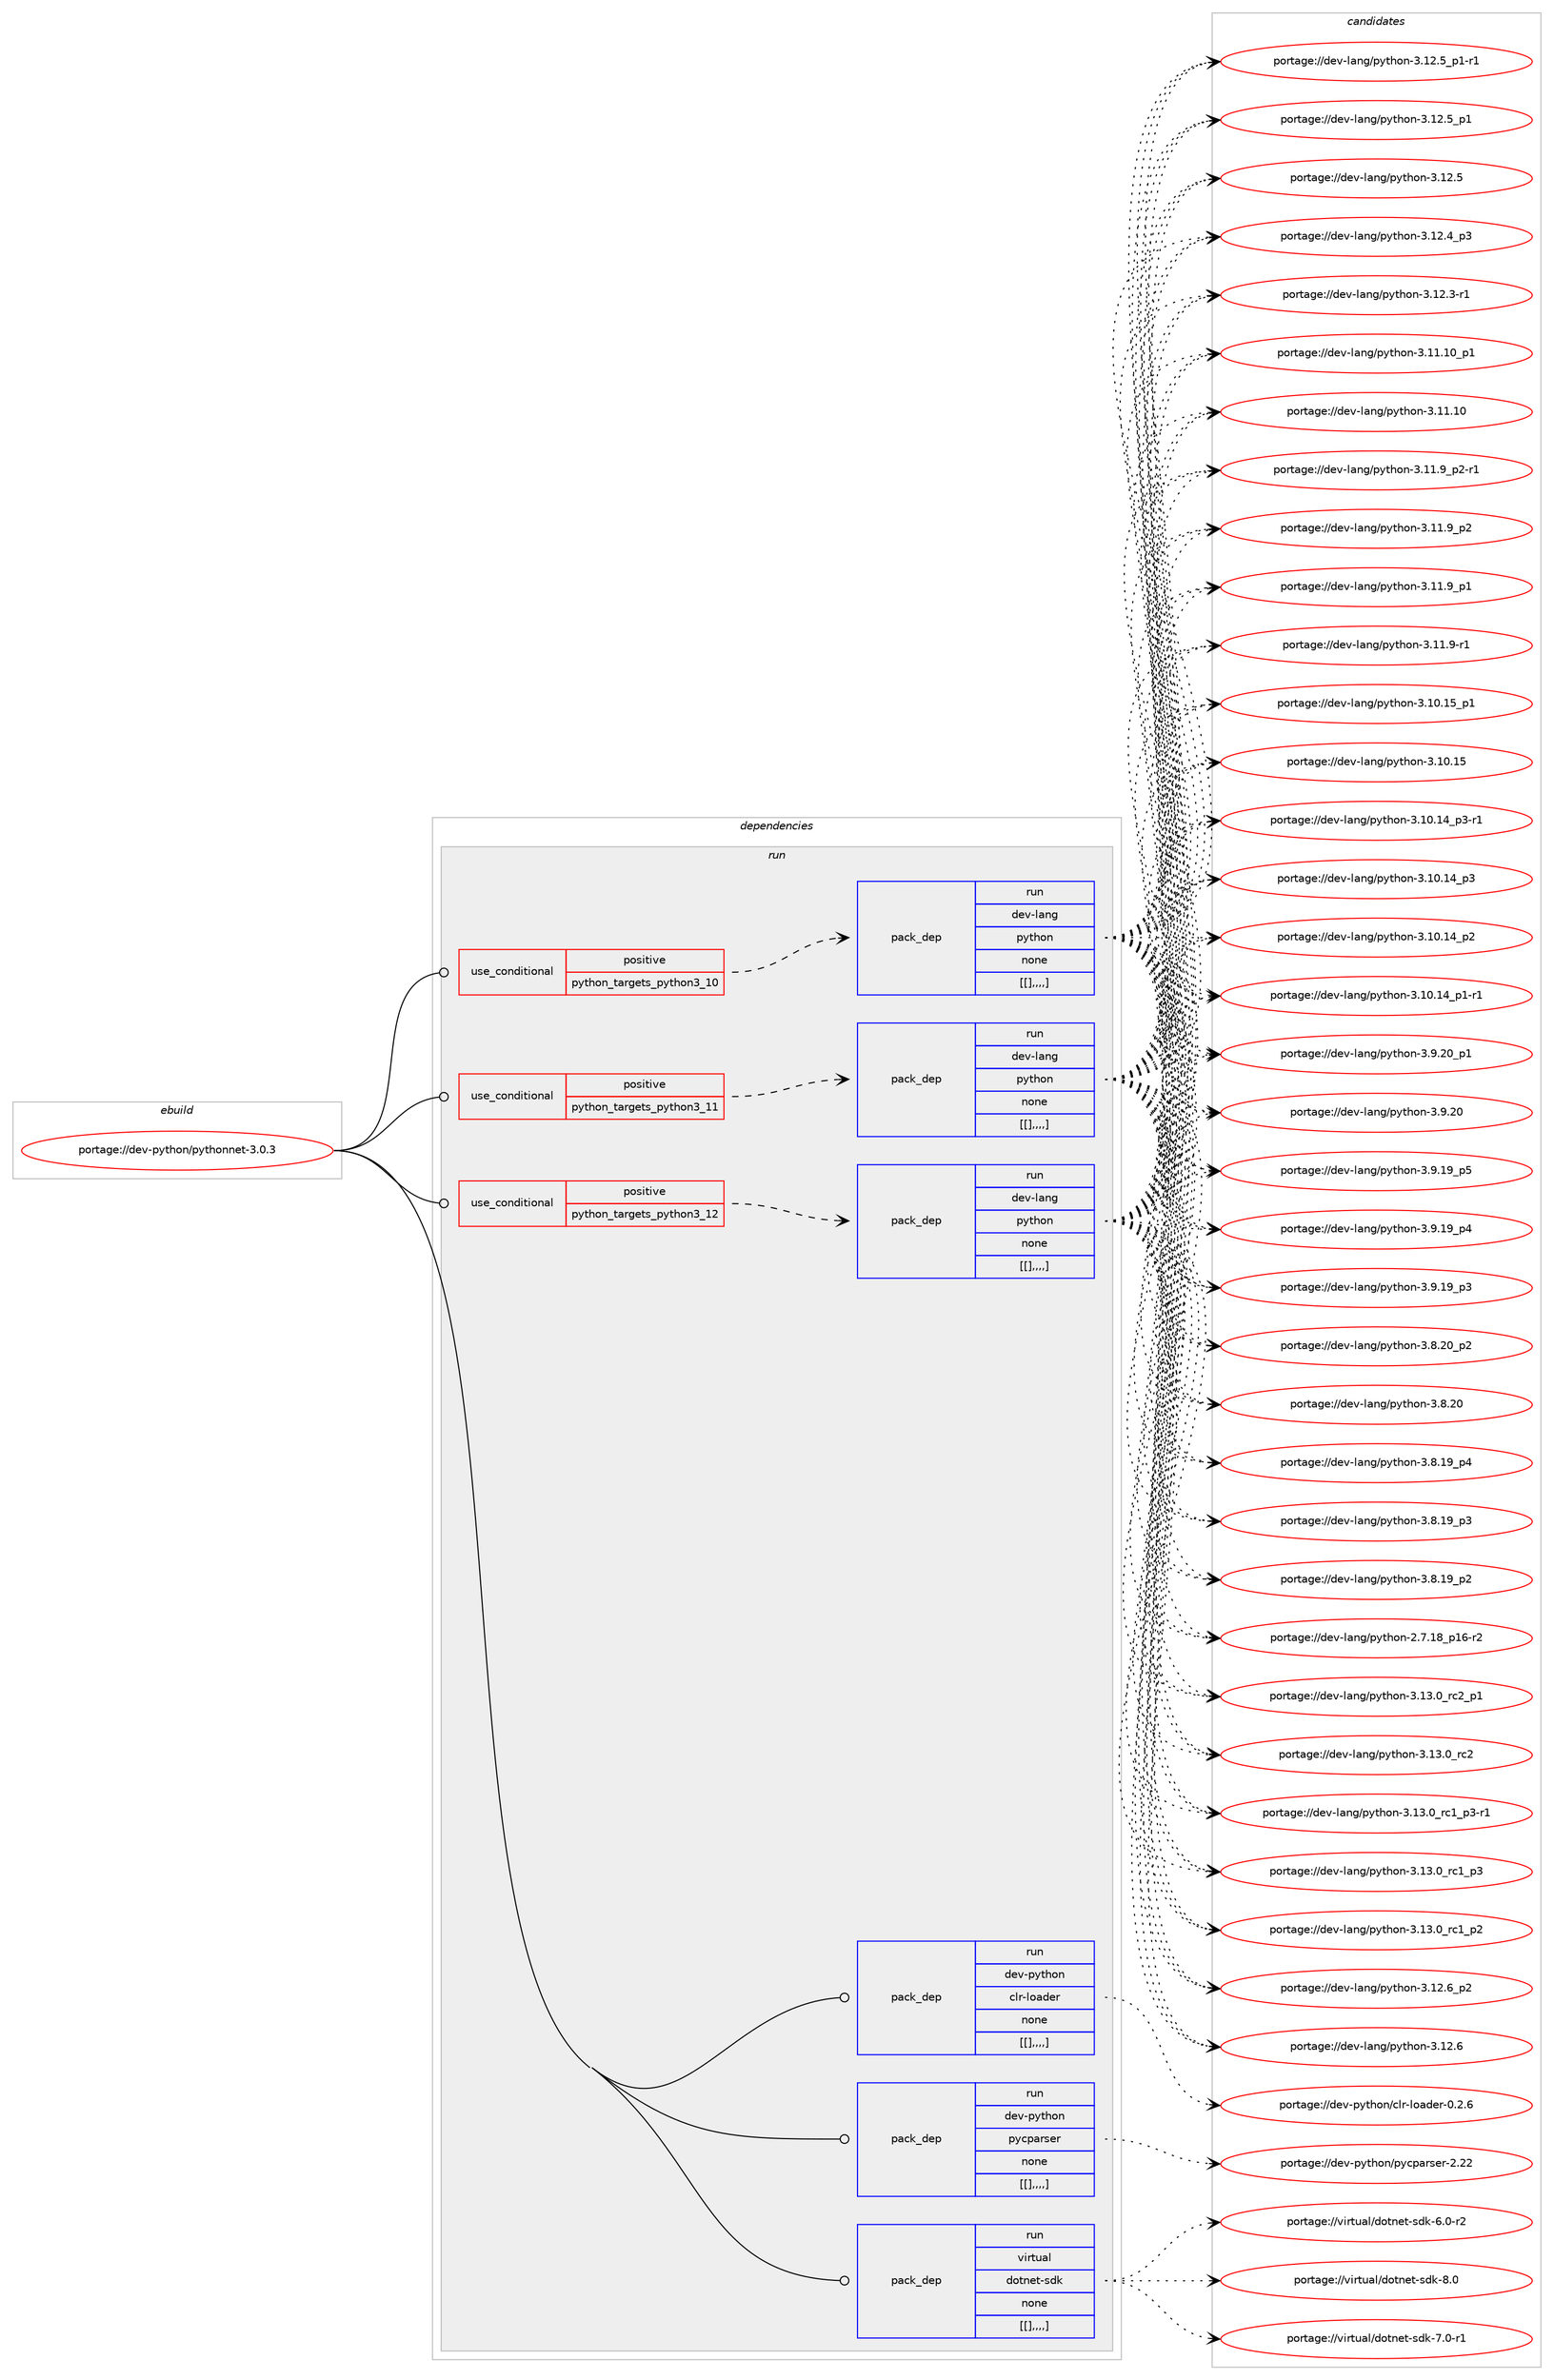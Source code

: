digraph prolog {

# *************
# Graph options
# *************

newrank=true;
concentrate=true;
compound=true;
graph [rankdir=LR,fontname=Helvetica,fontsize=10,ranksep=1.5];#, ranksep=2.5, nodesep=0.2];
edge  [arrowhead=vee];
node  [fontname=Helvetica,fontsize=10];

# **********
# The ebuild
# **********

subgraph cluster_leftcol {
color=gray;
label=<<i>ebuild</i>>;
id [label="portage://dev-python/pythonnet-3.0.3", color=red, width=4, href="../dev-python/pythonnet-3.0.3.svg"];
}

# ****************
# The dependencies
# ****************

subgraph cluster_midcol {
color=gray;
label=<<i>dependencies</i>>;
subgraph cluster_compile {
fillcolor="#eeeeee";
style=filled;
label=<<i>compile</i>>;
}
subgraph cluster_compileandrun {
fillcolor="#eeeeee";
style=filled;
label=<<i>compile and run</i>>;
}
subgraph cluster_run {
fillcolor="#eeeeee";
style=filled;
label=<<i>run</i>>;
subgraph cond40140 {
dependency163750 [label=<<TABLE BORDER="0" CELLBORDER="1" CELLSPACING="0" CELLPADDING="4"><TR><TD ROWSPAN="3" CELLPADDING="10">use_conditional</TD></TR><TR><TD>positive</TD></TR><TR><TD>python_targets_python3_10</TD></TR></TABLE>>, shape=none, color=red];
subgraph pack122355 {
dependency163751 [label=<<TABLE BORDER="0" CELLBORDER="1" CELLSPACING="0" CELLPADDING="4" WIDTH="220"><TR><TD ROWSPAN="6" CELLPADDING="30">pack_dep</TD></TR><TR><TD WIDTH="110">run</TD></TR><TR><TD>dev-lang</TD></TR><TR><TD>python</TD></TR><TR><TD>none</TD></TR><TR><TD>[[],,,,]</TD></TR></TABLE>>, shape=none, color=blue];
}
dependency163750:e -> dependency163751:w [weight=20,style="dashed",arrowhead="vee"];
}
id:e -> dependency163750:w [weight=20,style="solid",arrowhead="odot"];
subgraph cond40141 {
dependency163752 [label=<<TABLE BORDER="0" CELLBORDER="1" CELLSPACING="0" CELLPADDING="4"><TR><TD ROWSPAN="3" CELLPADDING="10">use_conditional</TD></TR><TR><TD>positive</TD></TR><TR><TD>python_targets_python3_11</TD></TR></TABLE>>, shape=none, color=red];
subgraph pack122356 {
dependency163753 [label=<<TABLE BORDER="0" CELLBORDER="1" CELLSPACING="0" CELLPADDING="4" WIDTH="220"><TR><TD ROWSPAN="6" CELLPADDING="30">pack_dep</TD></TR><TR><TD WIDTH="110">run</TD></TR><TR><TD>dev-lang</TD></TR><TR><TD>python</TD></TR><TR><TD>none</TD></TR><TR><TD>[[],,,,]</TD></TR></TABLE>>, shape=none, color=blue];
}
dependency163752:e -> dependency163753:w [weight=20,style="dashed",arrowhead="vee"];
}
id:e -> dependency163752:w [weight=20,style="solid",arrowhead="odot"];
subgraph cond40142 {
dependency163754 [label=<<TABLE BORDER="0" CELLBORDER="1" CELLSPACING="0" CELLPADDING="4"><TR><TD ROWSPAN="3" CELLPADDING="10">use_conditional</TD></TR><TR><TD>positive</TD></TR><TR><TD>python_targets_python3_12</TD></TR></TABLE>>, shape=none, color=red];
subgraph pack122357 {
dependency163755 [label=<<TABLE BORDER="0" CELLBORDER="1" CELLSPACING="0" CELLPADDING="4" WIDTH="220"><TR><TD ROWSPAN="6" CELLPADDING="30">pack_dep</TD></TR><TR><TD WIDTH="110">run</TD></TR><TR><TD>dev-lang</TD></TR><TR><TD>python</TD></TR><TR><TD>none</TD></TR><TR><TD>[[],,,,]</TD></TR></TABLE>>, shape=none, color=blue];
}
dependency163754:e -> dependency163755:w [weight=20,style="dashed",arrowhead="vee"];
}
id:e -> dependency163754:w [weight=20,style="solid",arrowhead="odot"];
subgraph pack122358 {
dependency163756 [label=<<TABLE BORDER="0" CELLBORDER="1" CELLSPACING="0" CELLPADDING="4" WIDTH="220"><TR><TD ROWSPAN="6" CELLPADDING="30">pack_dep</TD></TR><TR><TD WIDTH="110">run</TD></TR><TR><TD>dev-python</TD></TR><TR><TD>clr-loader</TD></TR><TR><TD>none</TD></TR><TR><TD>[[],,,,]</TD></TR></TABLE>>, shape=none, color=blue];
}
id:e -> dependency163756:w [weight=20,style="solid",arrowhead="odot"];
subgraph pack122359 {
dependency163757 [label=<<TABLE BORDER="0" CELLBORDER="1" CELLSPACING="0" CELLPADDING="4" WIDTH="220"><TR><TD ROWSPAN="6" CELLPADDING="30">pack_dep</TD></TR><TR><TD WIDTH="110">run</TD></TR><TR><TD>dev-python</TD></TR><TR><TD>pycparser</TD></TR><TR><TD>none</TD></TR><TR><TD>[[],,,,]</TD></TR></TABLE>>, shape=none, color=blue];
}
id:e -> dependency163757:w [weight=20,style="solid",arrowhead="odot"];
subgraph pack122360 {
dependency163758 [label=<<TABLE BORDER="0" CELLBORDER="1" CELLSPACING="0" CELLPADDING="4" WIDTH="220"><TR><TD ROWSPAN="6" CELLPADDING="30">pack_dep</TD></TR><TR><TD WIDTH="110">run</TD></TR><TR><TD>virtual</TD></TR><TR><TD>dotnet-sdk</TD></TR><TR><TD>none</TD></TR><TR><TD>[[],,,,]</TD></TR></TABLE>>, shape=none, color=blue];
}
id:e -> dependency163758:w [weight=20,style="solid",arrowhead="odot"];
}
}

# **************
# The candidates
# **************

subgraph cluster_choices {
rank=same;
color=gray;
label=<<i>candidates</i>>;

subgraph choice122355 {
color=black;
nodesep=1;
choice100101118451089711010347112121116104111110455146495146489511499509511249 [label="portage://dev-lang/python-3.13.0_rc2_p1", color=red, width=4,href="../dev-lang/python-3.13.0_rc2_p1.svg"];
choice10010111845108971101034711212111610411111045514649514648951149950 [label="portage://dev-lang/python-3.13.0_rc2", color=red, width=4,href="../dev-lang/python-3.13.0_rc2.svg"];
choice1001011184510897110103471121211161041111104551464951464895114994995112514511449 [label="portage://dev-lang/python-3.13.0_rc1_p3-r1", color=red, width=4,href="../dev-lang/python-3.13.0_rc1_p3-r1.svg"];
choice100101118451089711010347112121116104111110455146495146489511499499511251 [label="portage://dev-lang/python-3.13.0_rc1_p3", color=red, width=4,href="../dev-lang/python-3.13.0_rc1_p3.svg"];
choice100101118451089711010347112121116104111110455146495146489511499499511250 [label="portage://dev-lang/python-3.13.0_rc1_p2", color=red, width=4,href="../dev-lang/python-3.13.0_rc1_p2.svg"];
choice100101118451089711010347112121116104111110455146495046549511250 [label="portage://dev-lang/python-3.12.6_p2", color=red, width=4,href="../dev-lang/python-3.12.6_p2.svg"];
choice10010111845108971101034711212111610411111045514649504654 [label="portage://dev-lang/python-3.12.6", color=red, width=4,href="../dev-lang/python-3.12.6.svg"];
choice1001011184510897110103471121211161041111104551464950465395112494511449 [label="portage://dev-lang/python-3.12.5_p1-r1", color=red, width=4,href="../dev-lang/python-3.12.5_p1-r1.svg"];
choice100101118451089711010347112121116104111110455146495046539511249 [label="portage://dev-lang/python-3.12.5_p1", color=red, width=4,href="../dev-lang/python-3.12.5_p1.svg"];
choice10010111845108971101034711212111610411111045514649504653 [label="portage://dev-lang/python-3.12.5", color=red, width=4,href="../dev-lang/python-3.12.5.svg"];
choice100101118451089711010347112121116104111110455146495046529511251 [label="portage://dev-lang/python-3.12.4_p3", color=red, width=4,href="../dev-lang/python-3.12.4_p3.svg"];
choice100101118451089711010347112121116104111110455146495046514511449 [label="portage://dev-lang/python-3.12.3-r1", color=red, width=4,href="../dev-lang/python-3.12.3-r1.svg"];
choice10010111845108971101034711212111610411111045514649494649489511249 [label="portage://dev-lang/python-3.11.10_p1", color=red, width=4,href="../dev-lang/python-3.11.10_p1.svg"];
choice1001011184510897110103471121211161041111104551464949464948 [label="portage://dev-lang/python-3.11.10", color=red, width=4,href="../dev-lang/python-3.11.10.svg"];
choice1001011184510897110103471121211161041111104551464949465795112504511449 [label="portage://dev-lang/python-3.11.9_p2-r1", color=red, width=4,href="../dev-lang/python-3.11.9_p2-r1.svg"];
choice100101118451089711010347112121116104111110455146494946579511250 [label="portage://dev-lang/python-3.11.9_p2", color=red, width=4,href="../dev-lang/python-3.11.9_p2.svg"];
choice100101118451089711010347112121116104111110455146494946579511249 [label="portage://dev-lang/python-3.11.9_p1", color=red, width=4,href="../dev-lang/python-3.11.9_p1.svg"];
choice100101118451089711010347112121116104111110455146494946574511449 [label="portage://dev-lang/python-3.11.9-r1", color=red, width=4,href="../dev-lang/python-3.11.9-r1.svg"];
choice10010111845108971101034711212111610411111045514649484649539511249 [label="portage://dev-lang/python-3.10.15_p1", color=red, width=4,href="../dev-lang/python-3.10.15_p1.svg"];
choice1001011184510897110103471121211161041111104551464948464953 [label="portage://dev-lang/python-3.10.15", color=red, width=4,href="../dev-lang/python-3.10.15.svg"];
choice100101118451089711010347112121116104111110455146494846495295112514511449 [label="portage://dev-lang/python-3.10.14_p3-r1", color=red, width=4,href="../dev-lang/python-3.10.14_p3-r1.svg"];
choice10010111845108971101034711212111610411111045514649484649529511251 [label="portage://dev-lang/python-3.10.14_p3", color=red, width=4,href="../dev-lang/python-3.10.14_p3.svg"];
choice10010111845108971101034711212111610411111045514649484649529511250 [label="portage://dev-lang/python-3.10.14_p2", color=red, width=4,href="../dev-lang/python-3.10.14_p2.svg"];
choice100101118451089711010347112121116104111110455146494846495295112494511449 [label="portage://dev-lang/python-3.10.14_p1-r1", color=red, width=4,href="../dev-lang/python-3.10.14_p1-r1.svg"];
choice100101118451089711010347112121116104111110455146574650489511249 [label="portage://dev-lang/python-3.9.20_p1", color=red, width=4,href="../dev-lang/python-3.9.20_p1.svg"];
choice10010111845108971101034711212111610411111045514657465048 [label="portage://dev-lang/python-3.9.20", color=red, width=4,href="../dev-lang/python-3.9.20.svg"];
choice100101118451089711010347112121116104111110455146574649579511253 [label="portage://dev-lang/python-3.9.19_p5", color=red, width=4,href="../dev-lang/python-3.9.19_p5.svg"];
choice100101118451089711010347112121116104111110455146574649579511252 [label="portage://dev-lang/python-3.9.19_p4", color=red, width=4,href="../dev-lang/python-3.9.19_p4.svg"];
choice100101118451089711010347112121116104111110455146574649579511251 [label="portage://dev-lang/python-3.9.19_p3", color=red, width=4,href="../dev-lang/python-3.9.19_p3.svg"];
choice100101118451089711010347112121116104111110455146564650489511250 [label="portage://dev-lang/python-3.8.20_p2", color=red, width=4,href="../dev-lang/python-3.8.20_p2.svg"];
choice10010111845108971101034711212111610411111045514656465048 [label="portage://dev-lang/python-3.8.20", color=red, width=4,href="../dev-lang/python-3.8.20.svg"];
choice100101118451089711010347112121116104111110455146564649579511252 [label="portage://dev-lang/python-3.8.19_p4", color=red, width=4,href="../dev-lang/python-3.8.19_p4.svg"];
choice100101118451089711010347112121116104111110455146564649579511251 [label="portage://dev-lang/python-3.8.19_p3", color=red, width=4,href="../dev-lang/python-3.8.19_p3.svg"];
choice100101118451089711010347112121116104111110455146564649579511250 [label="portage://dev-lang/python-3.8.19_p2", color=red, width=4,href="../dev-lang/python-3.8.19_p2.svg"];
choice100101118451089711010347112121116104111110455046554649569511249544511450 [label="portage://dev-lang/python-2.7.18_p16-r2", color=red, width=4,href="../dev-lang/python-2.7.18_p16-r2.svg"];
dependency163751:e -> choice100101118451089711010347112121116104111110455146495146489511499509511249:w [style=dotted,weight="100"];
dependency163751:e -> choice10010111845108971101034711212111610411111045514649514648951149950:w [style=dotted,weight="100"];
dependency163751:e -> choice1001011184510897110103471121211161041111104551464951464895114994995112514511449:w [style=dotted,weight="100"];
dependency163751:e -> choice100101118451089711010347112121116104111110455146495146489511499499511251:w [style=dotted,weight="100"];
dependency163751:e -> choice100101118451089711010347112121116104111110455146495146489511499499511250:w [style=dotted,weight="100"];
dependency163751:e -> choice100101118451089711010347112121116104111110455146495046549511250:w [style=dotted,weight="100"];
dependency163751:e -> choice10010111845108971101034711212111610411111045514649504654:w [style=dotted,weight="100"];
dependency163751:e -> choice1001011184510897110103471121211161041111104551464950465395112494511449:w [style=dotted,weight="100"];
dependency163751:e -> choice100101118451089711010347112121116104111110455146495046539511249:w [style=dotted,weight="100"];
dependency163751:e -> choice10010111845108971101034711212111610411111045514649504653:w [style=dotted,weight="100"];
dependency163751:e -> choice100101118451089711010347112121116104111110455146495046529511251:w [style=dotted,weight="100"];
dependency163751:e -> choice100101118451089711010347112121116104111110455146495046514511449:w [style=dotted,weight="100"];
dependency163751:e -> choice10010111845108971101034711212111610411111045514649494649489511249:w [style=dotted,weight="100"];
dependency163751:e -> choice1001011184510897110103471121211161041111104551464949464948:w [style=dotted,weight="100"];
dependency163751:e -> choice1001011184510897110103471121211161041111104551464949465795112504511449:w [style=dotted,weight="100"];
dependency163751:e -> choice100101118451089711010347112121116104111110455146494946579511250:w [style=dotted,weight="100"];
dependency163751:e -> choice100101118451089711010347112121116104111110455146494946579511249:w [style=dotted,weight="100"];
dependency163751:e -> choice100101118451089711010347112121116104111110455146494946574511449:w [style=dotted,weight="100"];
dependency163751:e -> choice10010111845108971101034711212111610411111045514649484649539511249:w [style=dotted,weight="100"];
dependency163751:e -> choice1001011184510897110103471121211161041111104551464948464953:w [style=dotted,weight="100"];
dependency163751:e -> choice100101118451089711010347112121116104111110455146494846495295112514511449:w [style=dotted,weight="100"];
dependency163751:e -> choice10010111845108971101034711212111610411111045514649484649529511251:w [style=dotted,weight="100"];
dependency163751:e -> choice10010111845108971101034711212111610411111045514649484649529511250:w [style=dotted,weight="100"];
dependency163751:e -> choice100101118451089711010347112121116104111110455146494846495295112494511449:w [style=dotted,weight="100"];
dependency163751:e -> choice100101118451089711010347112121116104111110455146574650489511249:w [style=dotted,weight="100"];
dependency163751:e -> choice10010111845108971101034711212111610411111045514657465048:w [style=dotted,weight="100"];
dependency163751:e -> choice100101118451089711010347112121116104111110455146574649579511253:w [style=dotted,weight="100"];
dependency163751:e -> choice100101118451089711010347112121116104111110455146574649579511252:w [style=dotted,weight="100"];
dependency163751:e -> choice100101118451089711010347112121116104111110455146574649579511251:w [style=dotted,weight="100"];
dependency163751:e -> choice100101118451089711010347112121116104111110455146564650489511250:w [style=dotted,weight="100"];
dependency163751:e -> choice10010111845108971101034711212111610411111045514656465048:w [style=dotted,weight="100"];
dependency163751:e -> choice100101118451089711010347112121116104111110455146564649579511252:w [style=dotted,weight="100"];
dependency163751:e -> choice100101118451089711010347112121116104111110455146564649579511251:w [style=dotted,weight="100"];
dependency163751:e -> choice100101118451089711010347112121116104111110455146564649579511250:w [style=dotted,weight="100"];
dependency163751:e -> choice100101118451089711010347112121116104111110455046554649569511249544511450:w [style=dotted,weight="100"];
}
subgraph choice122356 {
color=black;
nodesep=1;
choice100101118451089711010347112121116104111110455146495146489511499509511249 [label="portage://dev-lang/python-3.13.0_rc2_p1", color=red, width=4,href="../dev-lang/python-3.13.0_rc2_p1.svg"];
choice10010111845108971101034711212111610411111045514649514648951149950 [label="portage://dev-lang/python-3.13.0_rc2", color=red, width=4,href="../dev-lang/python-3.13.0_rc2.svg"];
choice1001011184510897110103471121211161041111104551464951464895114994995112514511449 [label="portage://dev-lang/python-3.13.0_rc1_p3-r1", color=red, width=4,href="../dev-lang/python-3.13.0_rc1_p3-r1.svg"];
choice100101118451089711010347112121116104111110455146495146489511499499511251 [label="portage://dev-lang/python-3.13.0_rc1_p3", color=red, width=4,href="../dev-lang/python-3.13.0_rc1_p3.svg"];
choice100101118451089711010347112121116104111110455146495146489511499499511250 [label="portage://dev-lang/python-3.13.0_rc1_p2", color=red, width=4,href="../dev-lang/python-3.13.0_rc1_p2.svg"];
choice100101118451089711010347112121116104111110455146495046549511250 [label="portage://dev-lang/python-3.12.6_p2", color=red, width=4,href="../dev-lang/python-3.12.6_p2.svg"];
choice10010111845108971101034711212111610411111045514649504654 [label="portage://dev-lang/python-3.12.6", color=red, width=4,href="../dev-lang/python-3.12.6.svg"];
choice1001011184510897110103471121211161041111104551464950465395112494511449 [label="portage://dev-lang/python-3.12.5_p1-r1", color=red, width=4,href="../dev-lang/python-3.12.5_p1-r1.svg"];
choice100101118451089711010347112121116104111110455146495046539511249 [label="portage://dev-lang/python-3.12.5_p1", color=red, width=4,href="../dev-lang/python-3.12.5_p1.svg"];
choice10010111845108971101034711212111610411111045514649504653 [label="portage://dev-lang/python-3.12.5", color=red, width=4,href="../dev-lang/python-3.12.5.svg"];
choice100101118451089711010347112121116104111110455146495046529511251 [label="portage://dev-lang/python-3.12.4_p3", color=red, width=4,href="../dev-lang/python-3.12.4_p3.svg"];
choice100101118451089711010347112121116104111110455146495046514511449 [label="portage://dev-lang/python-3.12.3-r1", color=red, width=4,href="../dev-lang/python-3.12.3-r1.svg"];
choice10010111845108971101034711212111610411111045514649494649489511249 [label="portage://dev-lang/python-3.11.10_p1", color=red, width=4,href="../dev-lang/python-3.11.10_p1.svg"];
choice1001011184510897110103471121211161041111104551464949464948 [label="portage://dev-lang/python-3.11.10", color=red, width=4,href="../dev-lang/python-3.11.10.svg"];
choice1001011184510897110103471121211161041111104551464949465795112504511449 [label="portage://dev-lang/python-3.11.9_p2-r1", color=red, width=4,href="../dev-lang/python-3.11.9_p2-r1.svg"];
choice100101118451089711010347112121116104111110455146494946579511250 [label="portage://dev-lang/python-3.11.9_p2", color=red, width=4,href="../dev-lang/python-3.11.9_p2.svg"];
choice100101118451089711010347112121116104111110455146494946579511249 [label="portage://dev-lang/python-3.11.9_p1", color=red, width=4,href="../dev-lang/python-3.11.9_p1.svg"];
choice100101118451089711010347112121116104111110455146494946574511449 [label="portage://dev-lang/python-3.11.9-r1", color=red, width=4,href="../dev-lang/python-3.11.9-r1.svg"];
choice10010111845108971101034711212111610411111045514649484649539511249 [label="portage://dev-lang/python-3.10.15_p1", color=red, width=4,href="../dev-lang/python-3.10.15_p1.svg"];
choice1001011184510897110103471121211161041111104551464948464953 [label="portage://dev-lang/python-3.10.15", color=red, width=4,href="../dev-lang/python-3.10.15.svg"];
choice100101118451089711010347112121116104111110455146494846495295112514511449 [label="portage://dev-lang/python-3.10.14_p3-r1", color=red, width=4,href="../dev-lang/python-3.10.14_p3-r1.svg"];
choice10010111845108971101034711212111610411111045514649484649529511251 [label="portage://dev-lang/python-3.10.14_p3", color=red, width=4,href="../dev-lang/python-3.10.14_p3.svg"];
choice10010111845108971101034711212111610411111045514649484649529511250 [label="portage://dev-lang/python-3.10.14_p2", color=red, width=4,href="../dev-lang/python-3.10.14_p2.svg"];
choice100101118451089711010347112121116104111110455146494846495295112494511449 [label="portage://dev-lang/python-3.10.14_p1-r1", color=red, width=4,href="../dev-lang/python-3.10.14_p1-r1.svg"];
choice100101118451089711010347112121116104111110455146574650489511249 [label="portage://dev-lang/python-3.9.20_p1", color=red, width=4,href="../dev-lang/python-3.9.20_p1.svg"];
choice10010111845108971101034711212111610411111045514657465048 [label="portage://dev-lang/python-3.9.20", color=red, width=4,href="../dev-lang/python-3.9.20.svg"];
choice100101118451089711010347112121116104111110455146574649579511253 [label="portage://dev-lang/python-3.9.19_p5", color=red, width=4,href="../dev-lang/python-3.9.19_p5.svg"];
choice100101118451089711010347112121116104111110455146574649579511252 [label="portage://dev-lang/python-3.9.19_p4", color=red, width=4,href="../dev-lang/python-3.9.19_p4.svg"];
choice100101118451089711010347112121116104111110455146574649579511251 [label="portage://dev-lang/python-3.9.19_p3", color=red, width=4,href="../dev-lang/python-3.9.19_p3.svg"];
choice100101118451089711010347112121116104111110455146564650489511250 [label="portage://dev-lang/python-3.8.20_p2", color=red, width=4,href="../dev-lang/python-3.8.20_p2.svg"];
choice10010111845108971101034711212111610411111045514656465048 [label="portage://dev-lang/python-3.8.20", color=red, width=4,href="../dev-lang/python-3.8.20.svg"];
choice100101118451089711010347112121116104111110455146564649579511252 [label="portage://dev-lang/python-3.8.19_p4", color=red, width=4,href="../dev-lang/python-3.8.19_p4.svg"];
choice100101118451089711010347112121116104111110455146564649579511251 [label="portage://dev-lang/python-3.8.19_p3", color=red, width=4,href="../dev-lang/python-3.8.19_p3.svg"];
choice100101118451089711010347112121116104111110455146564649579511250 [label="portage://dev-lang/python-3.8.19_p2", color=red, width=4,href="../dev-lang/python-3.8.19_p2.svg"];
choice100101118451089711010347112121116104111110455046554649569511249544511450 [label="portage://dev-lang/python-2.7.18_p16-r2", color=red, width=4,href="../dev-lang/python-2.7.18_p16-r2.svg"];
dependency163753:e -> choice100101118451089711010347112121116104111110455146495146489511499509511249:w [style=dotted,weight="100"];
dependency163753:e -> choice10010111845108971101034711212111610411111045514649514648951149950:w [style=dotted,weight="100"];
dependency163753:e -> choice1001011184510897110103471121211161041111104551464951464895114994995112514511449:w [style=dotted,weight="100"];
dependency163753:e -> choice100101118451089711010347112121116104111110455146495146489511499499511251:w [style=dotted,weight="100"];
dependency163753:e -> choice100101118451089711010347112121116104111110455146495146489511499499511250:w [style=dotted,weight="100"];
dependency163753:e -> choice100101118451089711010347112121116104111110455146495046549511250:w [style=dotted,weight="100"];
dependency163753:e -> choice10010111845108971101034711212111610411111045514649504654:w [style=dotted,weight="100"];
dependency163753:e -> choice1001011184510897110103471121211161041111104551464950465395112494511449:w [style=dotted,weight="100"];
dependency163753:e -> choice100101118451089711010347112121116104111110455146495046539511249:w [style=dotted,weight="100"];
dependency163753:e -> choice10010111845108971101034711212111610411111045514649504653:w [style=dotted,weight="100"];
dependency163753:e -> choice100101118451089711010347112121116104111110455146495046529511251:w [style=dotted,weight="100"];
dependency163753:e -> choice100101118451089711010347112121116104111110455146495046514511449:w [style=dotted,weight="100"];
dependency163753:e -> choice10010111845108971101034711212111610411111045514649494649489511249:w [style=dotted,weight="100"];
dependency163753:e -> choice1001011184510897110103471121211161041111104551464949464948:w [style=dotted,weight="100"];
dependency163753:e -> choice1001011184510897110103471121211161041111104551464949465795112504511449:w [style=dotted,weight="100"];
dependency163753:e -> choice100101118451089711010347112121116104111110455146494946579511250:w [style=dotted,weight="100"];
dependency163753:e -> choice100101118451089711010347112121116104111110455146494946579511249:w [style=dotted,weight="100"];
dependency163753:e -> choice100101118451089711010347112121116104111110455146494946574511449:w [style=dotted,weight="100"];
dependency163753:e -> choice10010111845108971101034711212111610411111045514649484649539511249:w [style=dotted,weight="100"];
dependency163753:e -> choice1001011184510897110103471121211161041111104551464948464953:w [style=dotted,weight="100"];
dependency163753:e -> choice100101118451089711010347112121116104111110455146494846495295112514511449:w [style=dotted,weight="100"];
dependency163753:e -> choice10010111845108971101034711212111610411111045514649484649529511251:w [style=dotted,weight="100"];
dependency163753:e -> choice10010111845108971101034711212111610411111045514649484649529511250:w [style=dotted,weight="100"];
dependency163753:e -> choice100101118451089711010347112121116104111110455146494846495295112494511449:w [style=dotted,weight="100"];
dependency163753:e -> choice100101118451089711010347112121116104111110455146574650489511249:w [style=dotted,weight="100"];
dependency163753:e -> choice10010111845108971101034711212111610411111045514657465048:w [style=dotted,weight="100"];
dependency163753:e -> choice100101118451089711010347112121116104111110455146574649579511253:w [style=dotted,weight="100"];
dependency163753:e -> choice100101118451089711010347112121116104111110455146574649579511252:w [style=dotted,weight="100"];
dependency163753:e -> choice100101118451089711010347112121116104111110455146574649579511251:w [style=dotted,weight="100"];
dependency163753:e -> choice100101118451089711010347112121116104111110455146564650489511250:w [style=dotted,weight="100"];
dependency163753:e -> choice10010111845108971101034711212111610411111045514656465048:w [style=dotted,weight="100"];
dependency163753:e -> choice100101118451089711010347112121116104111110455146564649579511252:w [style=dotted,weight="100"];
dependency163753:e -> choice100101118451089711010347112121116104111110455146564649579511251:w [style=dotted,weight="100"];
dependency163753:e -> choice100101118451089711010347112121116104111110455146564649579511250:w [style=dotted,weight="100"];
dependency163753:e -> choice100101118451089711010347112121116104111110455046554649569511249544511450:w [style=dotted,weight="100"];
}
subgraph choice122357 {
color=black;
nodesep=1;
choice100101118451089711010347112121116104111110455146495146489511499509511249 [label="portage://dev-lang/python-3.13.0_rc2_p1", color=red, width=4,href="../dev-lang/python-3.13.0_rc2_p1.svg"];
choice10010111845108971101034711212111610411111045514649514648951149950 [label="portage://dev-lang/python-3.13.0_rc2", color=red, width=4,href="../dev-lang/python-3.13.0_rc2.svg"];
choice1001011184510897110103471121211161041111104551464951464895114994995112514511449 [label="portage://dev-lang/python-3.13.0_rc1_p3-r1", color=red, width=4,href="../dev-lang/python-3.13.0_rc1_p3-r1.svg"];
choice100101118451089711010347112121116104111110455146495146489511499499511251 [label="portage://dev-lang/python-3.13.0_rc1_p3", color=red, width=4,href="../dev-lang/python-3.13.0_rc1_p3.svg"];
choice100101118451089711010347112121116104111110455146495146489511499499511250 [label="portage://dev-lang/python-3.13.0_rc1_p2", color=red, width=4,href="../dev-lang/python-3.13.0_rc1_p2.svg"];
choice100101118451089711010347112121116104111110455146495046549511250 [label="portage://dev-lang/python-3.12.6_p2", color=red, width=4,href="../dev-lang/python-3.12.6_p2.svg"];
choice10010111845108971101034711212111610411111045514649504654 [label="portage://dev-lang/python-3.12.6", color=red, width=4,href="../dev-lang/python-3.12.6.svg"];
choice1001011184510897110103471121211161041111104551464950465395112494511449 [label="portage://dev-lang/python-3.12.5_p1-r1", color=red, width=4,href="../dev-lang/python-3.12.5_p1-r1.svg"];
choice100101118451089711010347112121116104111110455146495046539511249 [label="portage://dev-lang/python-3.12.5_p1", color=red, width=4,href="../dev-lang/python-3.12.5_p1.svg"];
choice10010111845108971101034711212111610411111045514649504653 [label="portage://dev-lang/python-3.12.5", color=red, width=4,href="../dev-lang/python-3.12.5.svg"];
choice100101118451089711010347112121116104111110455146495046529511251 [label="portage://dev-lang/python-3.12.4_p3", color=red, width=4,href="../dev-lang/python-3.12.4_p3.svg"];
choice100101118451089711010347112121116104111110455146495046514511449 [label="portage://dev-lang/python-3.12.3-r1", color=red, width=4,href="../dev-lang/python-3.12.3-r1.svg"];
choice10010111845108971101034711212111610411111045514649494649489511249 [label="portage://dev-lang/python-3.11.10_p1", color=red, width=4,href="../dev-lang/python-3.11.10_p1.svg"];
choice1001011184510897110103471121211161041111104551464949464948 [label="portage://dev-lang/python-3.11.10", color=red, width=4,href="../dev-lang/python-3.11.10.svg"];
choice1001011184510897110103471121211161041111104551464949465795112504511449 [label="portage://dev-lang/python-3.11.9_p2-r1", color=red, width=4,href="../dev-lang/python-3.11.9_p2-r1.svg"];
choice100101118451089711010347112121116104111110455146494946579511250 [label="portage://dev-lang/python-3.11.9_p2", color=red, width=4,href="../dev-lang/python-3.11.9_p2.svg"];
choice100101118451089711010347112121116104111110455146494946579511249 [label="portage://dev-lang/python-3.11.9_p1", color=red, width=4,href="../dev-lang/python-3.11.9_p1.svg"];
choice100101118451089711010347112121116104111110455146494946574511449 [label="portage://dev-lang/python-3.11.9-r1", color=red, width=4,href="../dev-lang/python-3.11.9-r1.svg"];
choice10010111845108971101034711212111610411111045514649484649539511249 [label="portage://dev-lang/python-3.10.15_p1", color=red, width=4,href="../dev-lang/python-3.10.15_p1.svg"];
choice1001011184510897110103471121211161041111104551464948464953 [label="portage://dev-lang/python-3.10.15", color=red, width=4,href="../dev-lang/python-3.10.15.svg"];
choice100101118451089711010347112121116104111110455146494846495295112514511449 [label="portage://dev-lang/python-3.10.14_p3-r1", color=red, width=4,href="../dev-lang/python-3.10.14_p3-r1.svg"];
choice10010111845108971101034711212111610411111045514649484649529511251 [label="portage://dev-lang/python-3.10.14_p3", color=red, width=4,href="../dev-lang/python-3.10.14_p3.svg"];
choice10010111845108971101034711212111610411111045514649484649529511250 [label="portage://dev-lang/python-3.10.14_p2", color=red, width=4,href="../dev-lang/python-3.10.14_p2.svg"];
choice100101118451089711010347112121116104111110455146494846495295112494511449 [label="portage://dev-lang/python-3.10.14_p1-r1", color=red, width=4,href="../dev-lang/python-3.10.14_p1-r1.svg"];
choice100101118451089711010347112121116104111110455146574650489511249 [label="portage://dev-lang/python-3.9.20_p1", color=red, width=4,href="../dev-lang/python-3.9.20_p1.svg"];
choice10010111845108971101034711212111610411111045514657465048 [label="portage://dev-lang/python-3.9.20", color=red, width=4,href="../dev-lang/python-3.9.20.svg"];
choice100101118451089711010347112121116104111110455146574649579511253 [label="portage://dev-lang/python-3.9.19_p5", color=red, width=4,href="../dev-lang/python-3.9.19_p5.svg"];
choice100101118451089711010347112121116104111110455146574649579511252 [label="portage://dev-lang/python-3.9.19_p4", color=red, width=4,href="../dev-lang/python-3.9.19_p4.svg"];
choice100101118451089711010347112121116104111110455146574649579511251 [label="portage://dev-lang/python-3.9.19_p3", color=red, width=4,href="../dev-lang/python-3.9.19_p3.svg"];
choice100101118451089711010347112121116104111110455146564650489511250 [label="portage://dev-lang/python-3.8.20_p2", color=red, width=4,href="../dev-lang/python-3.8.20_p2.svg"];
choice10010111845108971101034711212111610411111045514656465048 [label="portage://dev-lang/python-3.8.20", color=red, width=4,href="../dev-lang/python-3.8.20.svg"];
choice100101118451089711010347112121116104111110455146564649579511252 [label="portage://dev-lang/python-3.8.19_p4", color=red, width=4,href="../dev-lang/python-3.8.19_p4.svg"];
choice100101118451089711010347112121116104111110455146564649579511251 [label="portage://dev-lang/python-3.8.19_p3", color=red, width=4,href="../dev-lang/python-3.8.19_p3.svg"];
choice100101118451089711010347112121116104111110455146564649579511250 [label="portage://dev-lang/python-3.8.19_p2", color=red, width=4,href="../dev-lang/python-3.8.19_p2.svg"];
choice100101118451089711010347112121116104111110455046554649569511249544511450 [label="portage://dev-lang/python-2.7.18_p16-r2", color=red, width=4,href="../dev-lang/python-2.7.18_p16-r2.svg"];
dependency163755:e -> choice100101118451089711010347112121116104111110455146495146489511499509511249:w [style=dotted,weight="100"];
dependency163755:e -> choice10010111845108971101034711212111610411111045514649514648951149950:w [style=dotted,weight="100"];
dependency163755:e -> choice1001011184510897110103471121211161041111104551464951464895114994995112514511449:w [style=dotted,weight="100"];
dependency163755:e -> choice100101118451089711010347112121116104111110455146495146489511499499511251:w [style=dotted,weight="100"];
dependency163755:e -> choice100101118451089711010347112121116104111110455146495146489511499499511250:w [style=dotted,weight="100"];
dependency163755:e -> choice100101118451089711010347112121116104111110455146495046549511250:w [style=dotted,weight="100"];
dependency163755:e -> choice10010111845108971101034711212111610411111045514649504654:w [style=dotted,weight="100"];
dependency163755:e -> choice1001011184510897110103471121211161041111104551464950465395112494511449:w [style=dotted,weight="100"];
dependency163755:e -> choice100101118451089711010347112121116104111110455146495046539511249:w [style=dotted,weight="100"];
dependency163755:e -> choice10010111845108971101034711212111610411111045514649504653:w [style=dotted,weight="100"];
dependency163755:e -> choice100101118451089711010347112121116104111110455146495046529511251:w [style=dotted,weight="100"];
dependency163755:e -> choice100101118451089711010347112121116104111110455146495046514511449:w [style=dotted,weight="100"];
dependency163755:e -> choice10010111845108971101034711212111610411111045514649494649489511249:w [style=dotted,weight="100"];
dependency163755:e -> choice1001011184510897110103471121211161041111104551464949464948:w [style=dotted,weight="100"];
dependency163755:e -> choice1001011184510897110103471121211161041111104551464949465795112504511449:w [style=dotted,weight="100"];
dependency163755:e -> choice100101118451089711010347112121116104111110455146494946579511250:w [style=dotted,weight="100"];
dependency163755:e -> choice100101118451089711010347112121116104111110455146494946579511249:w [style=dotted,weight="100"];
dependency163755:e -> choice100101118451089711010347112121116104111110455146494946574511449:w [style=dotted,weight="100"];
dependency163755:e -> choice10010111845108971101034711212111610411111045514649484649539511249:w [style=dotted,weight="100"];
dependency163755:e -> choice1001011184510897110103471121211161041111104551464948464953:w [style=dotted,weight="100"];
dependency163755:e -> choice100101118451089711010347112121116104111110455146494846495295112514511449:w [style=dotted,weight="100"];
dependency163755:e -> choice10010111845108971101034711212111610411111045514649484649529511251:w [style=dotted,weight="100"];
dependency163755:e -> choice10010111845108971101034711212111610411111045514649484649529511250:w [style=dotted,weight="100"];
dependency163755:e -> choice100101118451089711010347112121116104111110455146494846495295112494511449:w [style=dotted,weight="100"];
dependency163755:e -> choice100101118451089711010347112121116104111110455146574650489511249:w [style=dotted,weight="100"];
dependency163755:e -> choice10010111845108971101034711212111610411111045514657465048:w [style=dotted,weight="100"];
dependency163755:e -> choice100101118451089711010347112121116104111110455146574649579511253:w [style=dotted,weight="100"];
dependency163755:e -> choice100101118451089711010347112121116104111110455146574649579511252:w [style=dotted,weight="100"];
dependency163755:e -> choice100101118451089711010347112121116104111110455146574649579511251:w [style=dotted,weight="100"];
dependency163755:e -> choice100101118451089711010347112121116104111110455146564650489511250:w [style=dotted,weight="100"];
dependency163755:e -> choice10010111845108971101034711212111610411111045514656465048:w [style=dotted,weight="100"];
dependency163755:e -> choice100101118451089711010347112121116104111110455146564649579511252:w [style=dotted,weight="100"];
dependency163755:e -> choice100101118451089711010347112121116104111110455146564649579511251:w [style=dotted,weight="100"];
dependency163755:e -> choice100101118451089711010347112121116104111110455146564649579511250:w [style=dotted,weight="100"];
dependency163755:e -> choice100101118451089711010347112121116104111110455046554649569511249544511450:w [style=dotted,weight="100"];
}
subgraph choice122358 {
color=black;
nodesep=1;
choice1001011184511212111610411111047991081144510811197100101114454846504654 [label="portage://dev-python/clr-loader-0.2.6", color=red, width=4,href="../dev-python/clr-loader-0.2.6.svg"];
dependency163756:e -> choice1001011184511212111610411111047991081144510811197100101114454846504654:w [style=dotted,weight="100"];
}
subgraph choice122359 {
color=black;
nodesep=1;
choice100101118451121211161041111104711212199112971141151011144550465050 [label="portage://dev-python/pycparser-2.22", color=red, width=4,href="../dev-python/pycparser-2.22.svg"];
dependency163757:e -> choice100101118451121211161041111104711212199112971141151011144550465050:w [style=dotted,weight="100"];
}
subgraph choice122360 {
color=black;
nodesep=1;
choice11810511411611797108471001111161101011164511510010745564648 [label="portage://virtual/dotnet-sdk-8.0", color=red, width=4,href="../virtual/dotnet-sdk-8.0.svg"];
choice118105114116117971084710011111611010111645115100107455546484511449 [label="portage://virtual/dotnet-sdk-7.0-r1", color=red, width=4,href="../virtual/dotnet-sdk-7.0-r1.svg"];
choice118105114116117971084710011111611010111645115100107455446484511450 [label="portage://virtual/dotnet-sdk-6.0-r2", color=red, width=4,href="../virtual/dotnet-sdk-6.0-r2.svg"];
dependency163758:e -> choice11810511411611797108471001111161101011164511510010745564648:w [style=dotted,weight="100"];
dependency163758:e -> choice118105114116117971084710011111611010111645115100107455546484511449:w [style=dotted,weight="100"];
dependency163758:e -> choice118105114116117971084710011111611010111645115100107455446484511450:w [style=dotted,weight="100"];
}
}

}
